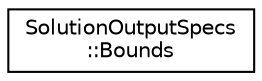 digraph "Graphical Class Hierarchy"
{
 // LATEX_PDF_SIZE
  edge [fontname="Helvetica",fontsize="10",labelfontname="Helvetica",labelfontsize="10"];
  node [fontname="Helvetica",fontsize="10",shape=record];
  rankdir="LR";
  Node0 [label="SolutionOutputSpecs\l::Bounds",height=0.2,width=0.4,color="black", fillcolor="white", style="filled",URL="$structoperations__research_1_1fz_1_1_solution_output_specs_1_1_bounds.html",tooltip=" "];
}
